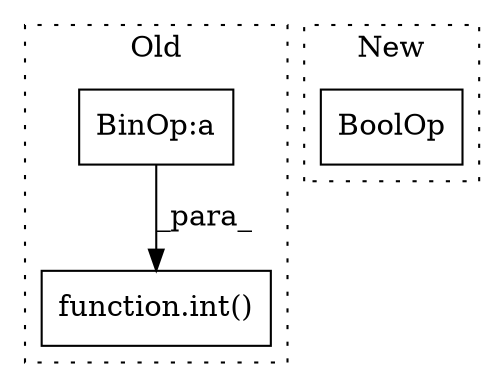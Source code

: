 digraph G {
subgraph cluster0 {
1 [label="function.int()" a="75" s="3035,3066" l="4,1" shape="box"];
3 [label="BinOp:a" a="82" s="3059" l="3" shape="box"];
label = "Old";
style="dotted";
}
subgraph cluster1 {
2 [label="BoolOp" a="72" s="722" l="31" shape="box"];
label = "New";
style="dotted";
}
3 -> 1 [label="_para_"];
}